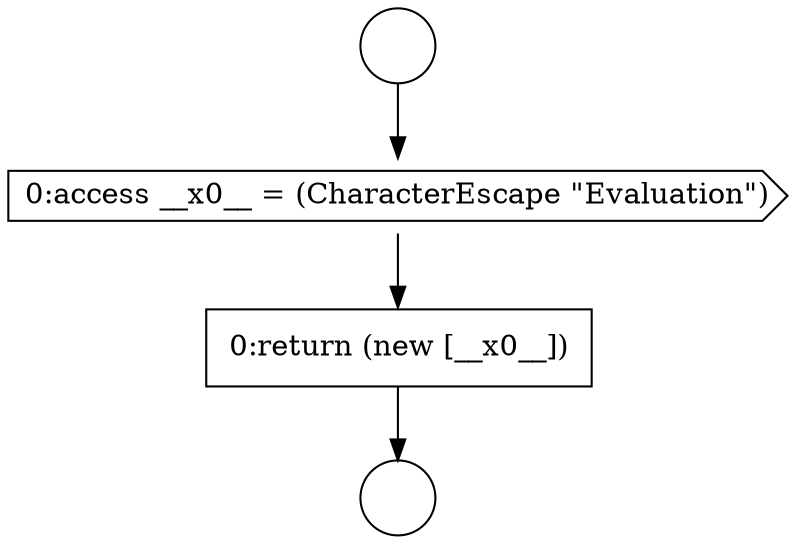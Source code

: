 digraph {
  node12541 [shape=circle label=" " color="black" fillcolor="white" style=filled]
  node12543 [shape=cds, label=<<font color="black">0:access __x0__ = (CharacterEscape &quot;Evaluation&quot;)</font>> color="black" fillcolor="white" style=filled]
  node12544 [shape=none, margin=0, label=<<font color="black">
    <table border="0" cellborder="1" cellspacing="0" cellpadding="10">
      <tr><td align="left">0:return (new [__x0__])</td></tr>
    </table>
  </font>> color="black" fillcolor="white" style=filled]
  node12542 [shape=circle label=" " color="black" fillcolor="white" style=filled]
  node12541 -> node12543 [ color="black"]
  node12543 -> node12544 [ color="black"]
  node12544 -> node12542 [ color="black"]
}
